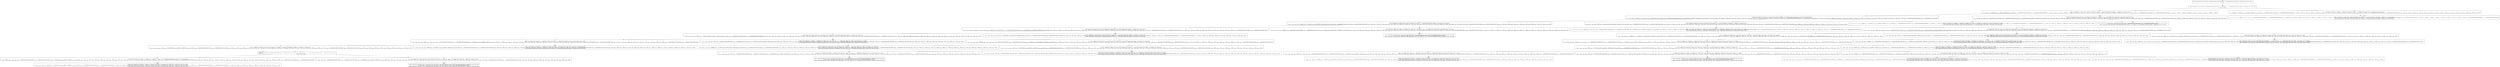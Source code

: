 digraph {
    graph [rankdir=TB
          ,bgcolor=transparent];
    node [shape=box
         ,fillcolor=white
         ,style=filled];
    0 [label=<Or <BR/> eval((C Quad [True True True True], C Quad [False False False False]), v<SUB>0</SUB>, (C Quad [False False False False], C Quad [True True True True])) <BR/>  [  ] >];
    1 [label=<Or <BR/> step((C Quad [True True True True], C Quad [False False False False]), v<SUB>1</SUB>, v<SUB>3</SUB>), eval(v<SUB>3</SUB>, v<SUB>2</SUB>, (C Quad [False False False False], C Quad [True True True True])) <BR/>  [ v<SUB>0</SUB> &rarr; v<SUB>1</SUB> : v<SUB>2</SUB> ] >];
    2 [label=<Or <BR/> eval((C Quad [False True True False], C Quad [True False False True]), v<SUB>2</SUB>, (C Quad [False False False False], C Quad [True True True True])) <BR/>  [ v<SUB>1</SUB> &rarr; Goat, v<SUB>3</SUB> &rarr; (C Quad [False v<SUB>14</SUB> v<SUB>15</SUB> False], C Quad [True v<SUB>18</SUB> v<SUB>19</SUB> True]), v<SUB>4</SUB> &rarr; C Quad [True True True True], v<SUB>5</SUB> &rarr; C Quad [False False False False], v<SUB>7</SUB> &rarr; True, v<SUB>8</SUB> &rarr; True, v<SUB>9</SUB> &rarr; True, v<SUB>10</SUB> &rarr; False, v<SUB>11</SUB> &rarr; False, v<SUB>12</SUB> &rarr; False, v<SUB>13</SUB> &rarr; True, v<SUB>14</SUB> &rarr; True, v<SUB>15</SUB> &rarr; True, v<SUB>16</SUB> &rarr; True, v<SUB>17</SUB> &rarr; False, v<SUB>18</SUB> &rarr; False, v<SUB>19</SUB> &rarr; False, v<SUB>20</SUB> &rarr; False, v<SUB>62</SUB> &rarr; True, v<SUB>63</SUB> &rarr; True, v<SUB>64</SUB> &rarr; True, v<SUB>65</SUB> &rarr; C Quad [False True True False], v<SUB>66</SUB> &rarr; C Quad [True False False True], v<SUB>70</SUB> &rarr; True, v<SUB>71</SUB> &rarr; True, v<SUB>72</SUB> &rarr; False, v<SUB>73</SUB> &rarr; False, v<SUB>74</SUB> &rarr; True, v<SUB>75</SUB> &rarr; True, v<SUB>76</SUB> &rarr; True, v<SUB>77</SUB> &rarr; False, v<SUB>78</SUB> &rarr; False ] >];
    3 [label=<Or <BR/> eval((C Quad [True True True False], C Quad [False False False True]), v<SUB>2</SUB>, (C Quad [False False False False], C Quad [True True True True])) <BR/>  [ v<SUB>1</SUB> &rarr; Empty, v<SUB>3</SUB> &rarr; (C Quad [v<SUB>13</SUB> v<SUB>14</SUB> v<SUB>15</SUB> False], C Quad [v<SUB>17</SUB> v<SUB>18</SUB> v<SUB>19</SUB> True]), v<SUB>4</SUB> &rarr; C Quad [True True True True], v<SUB>5</SUB> &rarr; C Quad [False False False False], v<SUB>7</SUB> &rarr; True, v<SUB>8</SUB> &rarr; True, v<SUB>9</SUB> &rarr; True, v<SUB>10</SUB> &rarr; False, v<SUB>11</SUB> &rarr; False, v<SUB>12</SUB> &rarr; False, v<SUB>13</SUB> &rarr; True, v<SUB>14</SUB> &rarr; True, v<SUB>15</SUB> &rarr; True, v<SUB>16</SUB> &rarr; True, v<SUB>17</SUB> &rarr; False, v<SUB>18</SUB> &rarr; False, v<SUB>19</SUB> &rarr; False, v<SUB>20</SUB> &rarr; False, v<SUB>21</SUB> &rarr; C Quad [True True True False], v<SUB>22</SUB> &rarr; C Quad [False False False True], v<SUB>29</SUB> &rarr; True, v<SUB>30</SUB> &rarr; True, v<SUB>31</SUB> &rarr; False, v<SUB>32</SUB> &rarr; True, v<SUB>33</SUB> &rarr; True, v<SUB>34</SUB> &rarr; False, v<SUB>35</SUB> &rarr; True, v<SUB>36</SUB> &rarr; True, v<SUB>37</SUB> &rarr; False, v<SUB>38</SUB> &rarr; True, v<SUB>39</SUB> &rarr; True, v<SUB>40</SUB> &rarr; True, v<SUB>41</SUB> &rarr; False, v<SUB>42</SUB> &rarr; False, v<SUB>43</SUB> &rarr; False ] >];
    4 [label=<Or <BR/> eval((C Quad [False True True True], C Quad [True False False False]), v<SUB>80</SUB>, (C Quad [False False False False], C Quad [True True True True])) <BR/>  [ v<SUB>2</SUB> &rarr; v<SUB>79</SUB> : v<SUB>80</SUB>, v<SUB>79</SUB> &rarr; Empty, v<SUB>81</SUB> &rarr; (v<SUB>129</SUB>, v<SUB>128</SUB>), v<SUB>82</SUB> &rarr; C Quad [False True True False], v<SUB>83</SUB> &rarr; C Quad [True False False True], v<SUB>84</SUB> &rarr; (C Quad [v<SUB>94</SUB> v<SUB>95</SUB> v<SUB>96</SUB> False], C Quad [v<SUB>98</SUB> v<SUB>99</SUB> v<SUB>100</SUB> True]), v<SUB>88</SUB> &rarr; True, v<SUB>89</SUB> &rarr; False, v<SUB>90</SUB> &rarr; False, v<SUB>91</SUB> &rarr; False, v<SUB>92</SUB> &rarr; True, v<SUB>93</SUB> &rarr; True, v<SUB>94</SUB> &rarr; True, v<SUB>95</SUB> &rarr; False, v<SUB>96</SUB> &rarr; False, v<SUB>97</SUB> &rarr; True, v<SUB>98</SUB> &rarr; False, v<SUB>99</SUB> &rarr; True, v<SUB>100</SUB> &rarr; True, v<SUB>101</SUB> &rarr; False, v<SUB>102</SUB> &rarr; C Quad [True False False False], v<SUB>103</SUB> &rarr; C Quad [False True True True], v<SUB>113</SUB> &rarr; True, v<SUB>114</SUB> &rarr; False, v<SUB>115</SUB> &rarr; False, v<SUB>116</SUB> &rarr; True, v<SUB>117</SUB> &rarr; False, v<SUB>118</SUB> &rarr; False, v<SUB>119</SUB> &rarr; False, v<SUB>120</SUB> &rarr; False, v<SUB>121</SUB> &rarr; False, v<SUB>122</SUB> &rarr; True, v<SUB>123</SUB> &rarr; False, v<SUB>124</SUB> &rarr; False, v<SUB>125</SUB> &rarr; False, v<SUB>126</SUB> &rarr; True, v<SUB>127</SUB> &rarr; True, v<SUB>128</SUB> &rarr; C Quad [True False False False], v<SUB>129</SUB> &rarr; C Quad [False True True True] ] >];
    5 [label=<Or <BR/> swap((C Quad [False False False False], C Quad [True True True True]), v<SUB>81</SUB>), eval(v<SUB>81</SUB>, v<SUB>80</SUB>, (C Quad [False False False False], C Quad [True True True True])) <BR/>  [ v<SUB>2</SUB> &rarr; v<SUB>79</SUB> : v<SUB>80</SUB>, v<SUB>79</SUB> &rarr; Goat, v<SUB>82</SUB> &rarr; C Quad [False True True False], v<SUB>83</SUB> &rarr; C Quad [True False False True], v<SUB>84</SUB> &rarr; (C Quad [False v<SUB>95</SUB> v<SUB>96</SUB> False], C Quad [True v<SUB>99</SUB> v<SUB>100</SUB> True]), v<SUB>88</SUB> &rarr; True, v<SUB>89</SUB> &rarr; False, v<SUB>90</SUB> &rarr; False, v<SUB>91</SUB> &rarr; False, v<SUB>92</SUB> &rarr; True, v<SUB>93</SUB> &rarr; True, v<SUB>94</SUB> &rarr; True, v<SUB>95</SUB> &rarr; False, v<SUB>96</SUB> &rarr; False, v<SUB>97</SUB> &rarr; True, v<SUB>98</SUB> &rarr; False, v<SUB>99</SUB> &rarr; True, v<SUB>100</SUB> &rarr; True, v<SUB>101</SUB> &rarr; False, v<SUB>146</SUB> &rarr; False, v<SUB>147</SUB> &rarr; False, v<SUB>148</SUB> &rarr; True, v<SUB>149</SUB> &rarr; C Quad [False False False False], v<SUB>150</SUB> &rarr; C Quad [True True True True], v<SUB>151</SUB> &rarr; False, v<SUB>152</SUB> &rarr; False, v<SUB>153</SUB> &rarr; False, v<SUB>154</SUB> &rarr; False, v<SUB>155</SUB> &rarr; False, v<SUB>156</SUB> &rarr; False, v<SUB>157</SUB> &rarr; True, v<SUB>158</SUB> &rarr; True, v<SUB>159</SUB> &rarr; True ] >];
    6 [label=<Or <BR/> eval((C Quad [False True False False], C Quad [True False True True]), v<SUB>131</SUB>, (C Quad [False False False False], C Quad [True True True True])) <BR/>  [ v<SUB>80</SUB> &rarr; v<SUB>130</SUB> : v<SUB>131</SUB>, v<SUB>130</SUB> &rarr; Cabbage, v<SUB>132</SUB> &rarr; (C Quad [v<SUB>142</SUB> v<SUB>143</SUB> False False], C Quad [v<SUB>146</SUB> v<SUB>147</SUB> True True]), v<SUB>133</SUB> &rarr; C Quad [False True True True], v<SUB>134</SUB> &rarr; C Quad [True False False False], v<SUB>136</SUB> &rarr; False, v<SUB>137</SUB> &rarr; True, v<SUB>138</SUB> &rarr; True, v<SUB>139</SUB> &rarr; True, v<SUB>140</SUB> &rarr; False, v<SUB>141</SUB> &rarr; False, v<SUB>142</SUB> &rarr; False, v<SUB>143</SUB> &rarr; True, v<SUB>144</SUB> &rarr; True, v<SUB>145</SUB> &rarr; True, v<SUB>146</SUB> &rarr; True, v<SUB>147</SUB> &rarr; False, v<SUB>148</SUB> &rarr; False, v<SUB>149</SUB> &rarr; False, v<SUB>196</SUB> &rarr; False, v<SUB>197</SUB> &rarr; True, v<SUB>198</SUB> &rarr; True, v<SUB>199</SUB> &rarr; C Quad [False True False False], v<SUB>200</SUB> &rarr; C Quad [True False True True], v<SUB>204</SUB> &rarr; True, v<SUB>205</SUB> &rarr; False, v<SUB>206</SUB> &rarr; False, v<SUB>207</SUB> &rarr; False, v<SUB>208</SUB> &rarr; True, v<SUB>209</SUB> &rarr; False, v<SUB>210</SUB> &rarr; True, v<SUB>211</SUB> &rarr; False, v<SUB>212</SUB> &rarr; True ] >];
    7 [label=<Or <BR/> eval((C Quad [False False True False], C Quad [False True False True]), v<SUB>131</SUB>, (C Quad [False False False False], C Quad [True True True True])) <BR/>  [ v<SUB>80</SUB> &rarr; v<SUB>130</SUB> : v<SUB>131</SUB>, v<SUB>130</SUB> &rarr; Wolf, v<SUB>132</SUB> &rarr; (C Quad [v<SUB>142</SUB> False v<SUB>144</SUB> False], C Quad [v<SUB>147</SUB> True v<SUB>148</SUB> True]), v<SUB>133</SUB> &rarr; C Quad [False True True True], v<SUB>134</SUB> &rarr; C Quad [True False False False], v<SUB>136</SUB> &rarr; False, v<SUB>137</SUB> &rarr; True, v<SUB>138</SUB> &rarr; True, v<SUB>139</SUB> &rarr; True, v<SUB>140</SUB> &rarr; False, v<SUB>141</SUB> &rarr; False, v<SUB>142</SUB> &rarr; False, v<SUB>143</SUB> &rarr; True, v<SUB>144</SUB> &rarr; True, v<SUB>145</SUB> &rarr; True, v<SUB>146</SUB> &rarr; True, v<SUB>147</SUB> &rarr; False, v<SUB>148</SUB> &rarr; False, v<SUB>149</SUB> &rarr; False, v<SUB>164</SUB> &rarr; False, v<SUB>165</SUB> &rarr; True, v<SUB>166</SUB> &rarr; True, v<SUB>167</SUB> &rarr; C Quad [False False True False], v<SUB>168</SUB> &rarr; C Quad [False True False True], v<SUB>172</SUB> &rarr; False, v<SUB>173</SUB> &rarr; True, v<SUB>174</SUB> &rarr; False, v<SUB>175</SUB> &rarr; False, v<SUB>176</SUB> &rarr; False, v<SUB>177</SUB> &rarr; True, v<SUB>178</SUB> &rarr; False, v<SUB>179</SUB> &rarr; True, v<SUB>180</SUB> &rarr; False ] >];
    8 [label=<Leaf <BR/> eval((C Quad [False True True False], C Quad [True False False True]), v<SUB>131</SUB>, (C Quad [False False False False], C Quad [True True True True])) <BR/>  [ v<SUB>80</SUB> &rarr; v<SUB>130</SUB> : v<SUB>131</SUB>, v<SUB>130</SUB> &rarr; Empty, v<SUB>132</SUB> &rarr; (C Quad [v<SUB>142</SUB> v<SUB>143</SUB> v<SUB>144</SUB> False], C Quad [v<SUB>146</SUB> v<SUB>147</SUB> v<SUB>148</SUB> True]), v<SUB>133</SUB> &rarr; C Quad [False True True True], v<SUB>134</SUB> &rarr; C Quad [True False False False], v<SUB>136</SUB> &rarr; False, v<SUB>137</SUB> &rarr; True, v<SUB>138</SUB> &rarr; True, v<SUB>139</SUB> &rarr; True, v<SUB>140</SUB> &rarr; False, v<SUB>141</SUB> &rarr; False, v<SUB>142</SUB> &rarr; False, v<SUB>143</SUB> &rarr; True, v<SUB>144</SUB> &rarr; True, v<SUB>145</SUB> &rarr; True, v<SUB>146</SUB> &rarr; True, v<SUB>147</SUB> &rarr; False, v<SUB>148</SUB> &rarr; False, v<SUB>149</SUB> &rarr; False, v<SUB>150</SUB> &rarr; C Quad [False True True False], v<SUB>151</SUB> &rarr; C Quad [True False False True], v<SUB>152</SUB> &rarr; True, v<SUB>153</SUB> &rarr; True, v<SUB>154</SUB> &rarr; False, v<SUB>155</SUB> &rarr; False, v<SUB>156</SUB> &rarr; True, v<SUB>157</SUB> &rarr; True, v<SUB>158</SUB> &rarr; True, v<SUB>159</SUB> &rarr; False, v<SUB>160</SUB> &rarr; False ]  <BR/> eval((C Quad [False True True False], C Quad [True False False True]), v<SUB>2</SUB>, (C Quad [False False False False], C Quad [True True True True]))>];
    9 [label=<Or <BR/> eval((C Quad [True True False True], C Quad [False False True False]), v<SUB>214</SUB>, (C Quad [False False False False], C Quad [True True True True])) <BR/>  [ v<SUB>131</SUB> &rarr; v<SUB>213</SUB> : v<SUB>214</SUB>, v<SUB>213</SUB> &rarr; Goat, v<SUB>215</SUB> &rarr; (v<SUB>251</SUB>, v<SUB>250</SUB>), v<SUB>216</SUB> &rarr; C Quad [False True False False], v<SUB>217</SUB> &rarr; C Quad [True False True True], v<SUB>218</SUB> &rarr; (C Quad [False v<SUB>229</SUB> v<SUB>230</SUB> False], C Quad [True v<SUB>233</SUB> v<SUB>234</SUB> True]), v<SUB>222</SUB> &rarr; True, v<SUB>223</SUB> &rarr; False, v<SUB>224</SUB> &rarr; True, v<SUB>225</SUB> &rarr; False, v<SUB>226</SUB> &rarr; True, v<SUB>227</SUB> &rarr; False, v<SUB>228</SUB> &rarr; True, v<SUB>229</SUB> &rarr; False, v<SUB>230</SUB> &rarr; True, v<SUB>231</SUB> &rarr; True, v<SUB>232</SUB> &rarr; False, v<SUB>233</SUB> &rarr; True, v<SUB>234</SUB> &rarr; False, v<SUB>235</SUB> &rarr; False, v<SUB>236</SUB> &rarr; False, v<SUB>237</SUB> &rarr; True, v<SUB>238</SUB> &rarr; True, v<SUB>239</SUB> &rarr; C Quad [False False True False], v<SUB>240</SUB> &rarr; C Quad [True True False True], v<SUB>241</SUB> &rarr; False, v<SUB>242</SUB> &rarr; True, v<SUB>243</SUB> &rarr; False, v<SUB>244</SUB> &rarr; False, v<SUB>245</SUB> &rarr; False, v<SUB>246</SUB> &rarr; True, v<SUB>247</SUB> &rarr; True, v<SUB>248</SUB> &rarr; True, v<SUB>249</SUB> &rarr; False, v<SUB>250</SUB> &rarr; C Quad [False False True False], v<SUB>251</SUB> &rarr; C Quad [True True False True] ] >];
    10 [label=<Or <BR/> swap((C Quad [True False False False], C Quad [False True True True]), v<SUB>215</SUB>), eval(v<SUB>215</SUB>, v<SUB>214</SUB>, (C Quad [False False False False], C Quad [True True True True])) <BR/>  [ v<SUB>131</SUB> &rarr; v<SUB>213</SUB> : v<SUB>214</SUB>, v<SUB>213</SUB> &rarr; Cabbage, v<SUB>216</SUB> &rarr; C Quad [False True False False], v<SUB>217</SUB> &rarr; C Quad [True False True True], v<SUB>218</SUB> &rarr; (C Quad [v<SUB>228</SUB> v<SUB>229</SUB> False False], C Quad [v<SUB>232</SUB> v<SUB>233</SUB> True True]), v<SUB>222</SUB> &rarr; True, v<SUB>223</SUB> &rarr; False, v<SUB>224</SUB> &rarr; True, v<SUB>225</SUB> &rarr; False, v<SUB>226</SUB> &rarr; True, v<SUB>227</SUB> &rarr; False, v<SUB>228</SUB> &rarr; True, v<SUB>229</SUB> &rarr; False, v<SUB>230</SUB> &rarr; True, v<SUB>231</SUB> &rarr; True, v<SUB>232</SUB> &rarr; False, v<SUB>233</SUB> &rarr; True, v<SUB>234</SUB> &rarr; False, v<SUB>235</SUB> &rarr; False, v<SUB>265</SUB> &rarr; True, v<SUB>266</SUB> &rarr; False, v<SUB>267</SUB> &rarr; True, v<SUB>268</SUB> &rarr; C Quad [True False False False], v<SUB>269</SUB> &rarr; C Quad [False True True True], v<SUB>270</SUB> &rarr; True, v<SUB>271</SUB> &rarr; False, v<SUB>272</SUB> &rarr; False, v<SUB>273</SUB> &rarr; True, v<SUB>274</SUB> &rarr; False, v<SUB>275</SUB> &rarr; False, v<SUB>276</SUB> &rarr; False, v<SUB>277</SUB> &rarr; False, v<SUB>278</SUB> &rarr; False, v<SUB>279</SUB> &rarr; True, v<SUB>280</SUB> &rarr; False, v<SUB>281</SUB> &rarr; False, v<SUB>282</SUB> &rarr; False, v<SUB>283</SUB> &rarr; True, v<SUB>284</SUB> &rarr; True ] >];
    11 [label=<Or <BR/> eval((C Quad [True False False False], C Quad [False True True True]), v<SUB>253</SUB>, (C Quad [False False False False], C Quad [True True True True])) <BR/>  [ v<SUB>214</SUB> &rarr; v<SUB>252</SUB> : v<SUB>253</SUB>, v<SUB>252</SUB> &rarr; Wolf, v<SUB>254</SUB> &rarr; (C Quad [v<SUB>264</SUB> False v<SUB>266</SUB> False], C Quad [v<SUB>269</SUB> True v<SUB>270</SUB> True]), v<SUB>255</SUB> &rarr; C Quad [True True False True], v<SUB>256</SUB> &rarr; C Quad [False False True False], v<SUB>258</SUB> &rarr; True, v<SUB>259</SUB> &rarr; True, v<SUB>260</SUB> &rarr; False, v<SUB>261</SUB> &rarr; False, v<SUB>262</SUB> &rarr; False, v<SUB>263</SUB> &rarr; True, v<SUB>264</SUB> &rarr; True, v<SUB>265</SUB> &rarr; True, v<SUB>266</SUB> &rarr; False, v<SUB>267</SUB> &rarr; True, v<SUB>268</SUB> &rarr; False, v<SUB>269</SUB> &rarr; False, v<SUB>270</SUB> &rarr; True, v<SUB>271</SUB> &rarr; False, v<SUB>286</SUB> &rarr; True, v<SUB>287</SUB> &rarr; False, v<SUB>288</SUB> &rarr; True, v<SUB>289</SUB> &rarr; C Quad [True False False False], v<SUB>290</SUB> &rarr; C Quad [False True True True], v<SUB>291</SUB> &rarr; True, v<SUB>292</SUB> &rarr; False, v<SUB>293</SUB> &rarr; False, v<SUB>294</SUB> &rarr; True, v<SUB>295</SUB> &rarr; False, v<SUB>296</SUB> &rarr; False, v<SUB>297</SUB> &rarr; False, v<SUB>298</SUB> &rarr; False, v<SUB>299</SUB> &rarr; False, v<SUB>300</SUB> &rarr; True, v<SUB>301</SUB> &rarr; False, v<SUB>302</SUB> &rarr; False, v<SUB>303</SUB> &rarr; False, v<SUB>304</SUB> &rarr; True, v<SUB>305</SUB> &rarr; True ] >];
    12 [label=<Leaf <BR/> eval((C Quad [False True False False], C Quad [True False True True]), v<SUB>253</SUB>, (C Quad [False False False False], C Quad [True True True True])) <BR/>  [ v<SUB>214</SUB> &rarr; v<SUB>252</SUB> : v<SUB>253</SUB>, v<SUB>252</SUB> &rarr; Goat, v<SUB>254</SUB> &rarr; (C Quad [False v<SUB>265</SUB> v<SUB>266</SUB> False], C Quad [True v<SUB>269</SUB> v<SUB>270</SUB> True]), v<SUB>255</SUB> &rarr; C Quad [True True False True], v<SUB>256</SUB> &rarr; C Quad [False False True False], v<SUB>258</SUB> &rarr; True, v<SUB>259</SUB> &rarr; True, v<SUB>260</SUB> &rarr; False, v<SUB>261</SUB> &rarr; False, v<SUB>262</SUB> &rarr; False, v<SUB>263</SUB> &rarr; True, v<SUB>264</SUB> &rarr; True, v<SUB>265</SUB> &rarr; True, v<SUB>266</SUB> &rarr; False, v<SUB>267</SUB> &rarr; True, v<SUB>268</SUB> &rarr; False, v<SUB>269</SUB> &rarr; False, v<SUB>270</SUB> &rarr; True, v<SUB>271</SUB> &rarr; False, v<SUB>272</SUB> &rarr; True, v<SUB>273</SUB> &rarr; False, v<SUB>274</SUB> &rarr; True, v<SUB>275</SUB> &rarr; C Quad [False True False False], v<SUB>276</SUB> &rarr; C Quad [True False True True], v<SUB>277</SUB> &rarr; True, v<SUB>278</SUB> &rarr; False, v<SUB>279</SUB> &rarr; False, v<SUB>280</SUB> &rarr; False, v<SUB>281</SUB> &rarr; True, v<SUB>282</SUB> &rarr; False, v<SUB>283</SUB> &rarr; True, v<SUB>284</SUB> &rarr; False, v<SUB>285</SUB> &rarr; True ]  <BR/> eval((C Quad [False True False False], C Quad [True False True True]), v<SUB>131</SUB>, (C Quad [False False False False], C Quad [True True True True]))>];
    13 [label=<Or <BR/> eval((C Quad [True False False True], C Quad [False True True False]), v<SUB>307</SUB>, (C Quad [False False False False], C Quad [True True True True])) <BR/>  [ v<SUB>253</SUB> &rarr; v<SUB>306</SUB> : v<SUB>307</SUB>, v<SUB>306</SUB> &rarr; Empty, v<SUB>308</SUB> &rarr; (v<SUB>341</SUB>, v<SUB>340</SUB>), v<SUB>309</SUB> &rarr; C Quad [True False False False], v<SUB>310</SUB> &rarr; C Quad [False True True True], v<SUB>311</SUB> &rarr; (C Quad [v<SUB>321</SUB> v<SUB>322</SUB> v<SUB>323</SUB> False], C Quad [v<SUB>325</SUB> v<SUB>326</SUB> v<SUB>327</SUB> True]), v<SUB>315</SUB> &rarr; False, v<SUB>316</SUB> &rarr; True, v<SUB>317</SUB> &rarr; True, v<SUB>318</SUB> &rarr; True, v<SUB>319</SUB> &rarr; False, v<SUB>320</SUB> &rarr; False, v<SUB>321</SUB> &rarr; False, v<SUB>322</SUB> &rarr; True, v<SUB>323</SUB> &rarr; True, v<SUB>324</SUB> &rarr; True, v<SUB>325</SUB> &rarr; True, v<SUB>326</SUB> &rarr; False, v<SUB>327</SUB> &rarr; False, v<SUB>328</SUB> &rarr; False, v<SUB>329</SUB> &rarr; C Quad [False True True False], v<SUB>330</SUB> &rarr; C Quad [True False False True], v<SUB>331</SUB> &rarr; True, v<SUB>332</SUB> &rarr; True, v<SUB>333</SUB> &rarr; False, v<SUB>334</SUB> &rarr; False, v<SUB>335</SUB> &rarr; True, v<SUB>336</SUB> &rarr; True, v<SUB>337</SUB> &rarr; True, v<SUB>338</SUB> &rarr; False, v<SUB>339</SUB> &rarr; False, v<SUB>340</SUB> &rarr; C Quad [False True True False], v<SUB>341</SUB> &rarr; C Quad [True False False True] ] >];
    14 [label=<Leaf <BR/> swap((C Quad [False False True False], C Quad [False True False True]), v<SUB>308</SUB>), eval(v<SUB>308</SUB>, v<SUB>307</SUB>, (C Quad [False False False False], C Quad [True True True True])) <BR/>  [ v<SUB>253</SUB> &rarr; v<SUB>306</SUB> : v<SUB>307</SUB>, v<SUB>306</SUB> &rarr; Wolf, v<SUB>309</SUB> &rarr; C Quad [True False False False], v<SUB>310</SUB> &rarr; C Quad [False True True True], v<SUB>311</SUB> &rarr; (C Quad [v<SUB>321</SUB> False v<SUB>323</SUB> False], C Quad [v<SUB>326</SUB> True v<SUB>327</SUB> True]), v<SUB>315</SUB> &rarr; False, v<SUB>316</SUB> &rarr; True, v<SUB>317</SUB> &rarr; True, v<SUB>318</SUB> &rarr; True, v<SUB>319</SUB> &rarr; False, v<SUB>320</SUB> &rarr; False, v<SUB>321</SUB> &rarr; False, v<SUB>322</SUB> &rarr; True, v<SUB>323</SUB> &rarr; True, v<SUB>324</SUB> &rarr; True, v<SUB>325</SUB> &rarr; True, v<SUB>326</SUB> &rarr; False, v<SUB>327</SUB> &rarr; False, v<SUB>328</SUB> &rarr; False, v<SUB>340</SUB> &rarr; False, v<SUB>341</SUB> &rarr; True, v<SUB>342</SUB> &rarr; True, v<SUB>343</SUB> &rarr; C Quad [False False True False], v<SUB>344</SUB> &rarr; C Quad [False True False True], v<SUB>345</SUB> &rarr; False, v<SUB>346</SUB> &rarr; True, v<SUB>347</SUB> &rarr; False, v<SUB>348</SUB> &rarr; False, v<SUB>349</SUB> &rarr; False, v<SUB>350</SUB> &rarr; True, v<SUB>351</SUB> &rarr; False, v<SUB>352</SUB> &rarr; True, v<SUB>353</SUB> &rarr; False ]  <BR/> swap((C Quad [False False True False], C Quad [False True False True]), v<SUB>391</SUB>), eval(v<SUB>391</SUB>, v<SUB>390</SUB>, (C Quad [False False False False], C Quad [True True True True]))>];
    15 [label=<Or <BR/> eval((C Quad [True False True True], C Quad [False True False False]), v<SUB>307</SUB>, (C Quad [False False False False], C Quad [True True True True])) <BR/>  [ v<SUB>253</SUB> &rarr; v<SUB>306</SUB> : v<SUB>307</SUB>, v<SUB>306</SUB> &rarr; Cabbage, v<SUB>308</SUB> &rarr; (v<SUB>369</SUB>, v<SUB>368</SUB>), v<SUB>309</SUB> &rarr; C Quad [True False False False], v<SUB>310</SUB> &rarr; C Quad [False True True True], v<SUB>311</SUB> &rarr; (C Quad [v<SUB>321</SUB> v<SUB>322</SUB> False False], C Quad [v<SUB>325</SUB> v<SUB>326</SUB> True True]), v<SUB>315</SUB> &rarr; False, v<SUB>316</SUB> &rarr; True, v<SUB>317</SUB> &rarr; True, v<SUB>318</SUB> &rarr; True, v<SUB>319</SUB> &rarr; False, v<SUB>320</SUB> &rarr; False, v<SUB>321</SUB> &rarr; False, v<SUB>322</SUB> &rarr; True, v<SUB>323</SUB> &rarr; True, v<SUB>324</SUB> &rarr; True, v<SUB>325</SUB> &rarr; True, v<SUB>326</SUB> &rarr; False, v<SUB>327</SUB> &rarr; False, v<SUB>328</SUB> &rarr; False, v<SUB>354</SUB> &rarr; False, v<SUB>355</SUB> &rarr; True, v<SUB>356</SUB> &rarr; True, v<SUB>357</SUB> &rarr; C Quad [False True False False], v<SUB>358</SUB> &rarr; C Quad [True False True True], v<SUB>359</SUB> &rarr; True, v<SUB>360</SUB> &rarr; False, v<SUB>361</SUB> &rarr; False, v<SUB>362</SUB> &rarr; False, v<SUB>363</SUB> &rarr; True, v<SUB>364</SUB> &rarr; False, v<SUB>365</SUB> &rarr; True, v<SUB>366</SUB> &rarr; False, v<SUB>367</SUB> &rarr; True, v<SUB>368</SUB> &rarr; C Quad [False True False False], v<SUB>369</SUB> &rarr; C Quad [True False True True] ] >];
    16 [label=<Or <BR/> eval((C Quad [False False False False], C Quad [True True True True]), v<SUB>343</SUB>, (C Quad [False False False False], C Quad [True True True True])) <BR/>  [ v<SUB>307</SUB> &rarr; v<SUB>342</SUB> : v<SUB>343</SUB>, v<SUB>342</SUB> &rarr; Goat, v<SUB>344</SUB> &rarr; (C Quad [False v<SUB>355</SUB> v<SUB>356</SUB> False], C Quad [True v<SUB>359</SUB> v<SUB>360</SUB> True]), v<SUB>345</SUB> &rarr; C Quad [True False False True], v<SUB>346</SUB> &rarr; C Quad [False True True False], v<SUB>348</SUB> &rarr; True, v<SUB>349</SUB> &rarr; False, v<SUB>350</SUB> &rarr; False, v<SUB>351</SUB> &rarr; False, v<SUB>352</SUB> &rarr; True, v<SUB>353</SUB> &rarr; True, v<SUB>354</SUB> &rarr; True, v<SUB>355</SUB> &rarr; False, v<SUB>356</SUB> &rarr; False, v<SUB>357</SUB> &rarr; True, v<SUB>358</SUB> &rarr; False, v<SUB>359</SUB> &rarr; True, v<SUB>360</SUB> &rarr; True, v<SUB>361</SUB> &rarr; False, v<SUB>379</SUB> &rarr; False, v<SUB>380</SUB> &rarr; False, v<SUB>381</SUB> &rarr; True, v<SUB>382</SUB> &rarr; C Quad [False False False False], v<SUB>383</SUB> &rarr; C Quad [True True True True], v<SUB>384</SUB> &rarr; False, v<SUB>385</SUB> &rarr; False, v<SUB>386</SUB> &rarr; False, v<SUB>387</SUB> &rarr; False, v<SUB>388</SUB> &rarr; False, v<SUB>389</SUB> &rarr; False, v<SUB>390</SUB> &rarr; True, v<SUB>391</SUB> &rarr; True, v<SUB>392</SUB> &rarr; True ] >];
    17 [label=<Leaf <BR/> eval((C Quad [True False False False], C Quad [False True True True]), v<SUB>343</SUB>, (C Quad [False False False False], C Quad [True True True True])) <BR/>  [ v<SUB>307</SUB> &rarr; v<SUB>342</SUB> : v<SUB>343</SUB>, v<SUB>342</SUB> &rarr; Empty, v<SUB>344</SUB> &rarr; (C Quad [v<SUB>354</SUB> v<SUB>355</SUB> v<SUB>356</SUB> False], C Quad [v<SUB>358</SUB> v<SUB>359</SUB> v<SUB>360</SUB> True]), v<SUB>345</SUB> &rarr; C Quad [True False False True], v<SUB>346</SUB> &rarr; C Quad [False True True False], v<SUB>348</SUB> &rarr; True, v<SUB>349</SUB> &rarr; False, v<SUB>350</SUB> &rarr; False, v<SUB>351</SUB> &rarr; False, v<SUB>352</SUB> &rarr; True, v<SUB>353</SUB> &rarr; True, v<SUB>354</SUB> &rarr; True, v<SUB>355</SUB> &rarr; False, v<SUB>356</SUB> &rarr; False, v<SUB>357</SUB> &rarr; True, v<SUB>358</SUB> &rarr; False, v<SUB>359</SUB> &rarr; True, v<SUB>360</SUB> &rarr; True, v<SUB>361</SUB> &rarr; False, v<SUB>362</SUB> &rarr; C Quad [True False False False], v<SUB>363</SUB> &rarr; C Quad [False True True True], v<SUB>364</SUB> &rarr; True, v<SUB>365</SUB> &rarr; False, v<SUB>366</SUB> &rarr; False, v<SUB>367</SUB> &rarr; True, v<SUB>368</SUB> &rarr; False, v<SUB>369</SUB> &rarr; False, v<SUB>370</SUB> &rarr; False, v<SUB>371</SUB> &rarr; False, v<SUB>372</SUB> &rarr; False, v<SUB>373</SUB> &rarr; True, v<SUB>374</SUB> &rarr; False, v<SUB>375</SUB> &rarr; False, v<SUB>376</SUB> &rarr; False, v<SUB>377</SUB> &rarr; True, v<SUB>378</SUB> &rarr; True ]  <BR/> eval((C Quad [True False False False], C Quad [False True True True]), v<SUB>253</SUB>, (C Quad [False False False False], C Quad [True True True True]))>];
    18 [label=<Success <BR/>  [ v<SUB>343</SUB> &rarr; [] ] >];
    19 [label=<Or <BR/> step((C Quad [False False False False], C Quad [True True True True]), v<SUB>393</SUB>, v<SUB>395</SUB>), eval(v<SUB>395</SUB>, v<SUB>394</SUB>, (C Quad [False False False False], C Quad [True True True True])) <BR/>  [ v<SUB>343</SUB> &rarr; v<SUB>393</SUB> : v<SUB>394</SUB> ] >];
    20 [label=<Or <BR/> eval((C Quad [False False False True], C Quad [True True True False]), v<SUB>394</SUB>, (C Quad [False False False False], C Quad [True True True True])) <BR/>  [ v<SUB>393</SUB> &rarr; Empty, v<SUB>395</SUB> &rarr; (v<SUB>434</SUB>, v<SUB>433</SUB>), v<SUB>396</SUB> &rarr; C Quad [False False False False], v<SUB>397</SUB> &rarr; C Quad [True True True True], v<SUB>398</SUB> &rarr; (C Quad [v<SUB>408</SUB> v<SUB>409</SUB> v<SUB>410</SUB> False], C Quad [v<SUB>412</SUB> v<SUB>413</SUB> v<SUB>414</SUB> True]), v<SUB>402</SUB> &rarr; True, v<SUB>403</SUB> &rarr; True, v<SUB>404</SUB> &rarr; True, v<SUB>405</SUB> &rarr; False, v<SUB>406</SUB> &rarr; False, v<SUB>407</SUB> &rarr; False, v<SUB>408</SUB> &rarr; True, v<SUB>409</SUB> &rarr; True, v<SUB>410</SUB> &rarr; True, v<SUB>411</SUB> &rarr; True, v<SUB>412</SUB> &rarr; False, v<SUB>413</SUB> &rarr; False, v<SUB>414</SUB> &rarr; False, v<SUB>415</SUB> &rarr; False, v<SUB>416</SUB> &rarr; C Quad [True True True False], v<SUB>417</SUB> &rarr; C Quad [False False False True], v<SUB>418</SUB> &rarr; True, v<SUB>419</SUB> &rarr; True, v<SUB>420</SUB> &rarr; False, v<SUB>421</SUB> &rarr; True, v<SUB>422</SUB> &rarr; True, v<SUB>423</SUB> &rarr; False, v<SUB>424</SUB> &rarr; True, v<SUB>425</SUB> &rarr; True, v<SUB>426</SUB> &rarr; False, v<SUB>427</SUB> &rarr; True, v<SUB>428</SUB> &rarr; True, v<SUB>429</SUB> &rarr; True, v<SUB>430</SUB> &rarr; False, v<SUB>431</SUB> &rarr; False, v<SUB>432</SUB> &rarr; False, v<SUB>433</SUB> &rarr; C Quad [True True True False], v<SUB>434</SUB> &rarr; C Quad [False False False True] ] >];
    21 [label=<Or <BR/> swap((C Quad [False True True False], C Quad [True False False True]), v<SUB>395</SUB>), eval(v<SUB>395</SUB>, v<SUB>394</SUB>, (C Quad [False False False False], C Quad [True True True True])) <BR/>  [ v<SUB>393</SUB> &rarr; Goat, v<SUB>396</SUB> &rarr; C Quad [False False False False], v<SUB>397</SUB> &rarr; C Quad [True True True True], v<SUB>398</SUB> &rarr; (C Quad [False v<SUB>409</SUB> v<SUB>410</SUB> False], C Quad [True v<SUB>413</SUB> v<SUB>414</SUB> True]), v<SUB>402</SUB> &rarr; True, v<SUB>403</SUB> &rarr; True, v<SUB>404</SUB> &rarr; True, v<SUB>405</SUB> &rarr; False, v<SUB>406</SUB> &rarr; False, v<SUB>407</SUB> &rarr; False, v<SUB>408</SUB> &rarr; True, v<SUB>409</SUB> &rarr; True, v<SUB>410</SUB> &rarr; True, v<SUB>411</SUB> &rarr; True, v<SUB>412</SUB> &rarr; False, v<SUB>413</SUB> &rarr; False, v<SUB>414</SUB> &rarr; False, v<SUB>415</SUB> &rarr; False, v<SUB>433</SUB> &rarr; True, v<SUB>434</SUB> &rarr; True, v<SUB>435</SUB> &rarr; True, v<SUB>436</SUB> &rarr; C Quad [False True True False], v<SUB>437</SUB> &rarr; C Quad [True False False True], v<SUB>438</SUB> &rarr; True, v<SUB>439</SUB> &rarr; True, v<SUB>440</SUB> &rarr; False, v<SUB>441</SUB> &rarr; False, v<SUB>442</SUB> &rarr; True, v<SUB>443</SUB> &rarr; True, v<SUB>444</SUB> &rarr; True, v<SUB>445</SUB> &rarr; False, v<SUB>446</SUB> &rarr; False ] >];
    22 [label=<Leaf <BR/> eval((C Quad [False False False False], C Quad [True True True True]), v<SUB>436</SUB>, (C Quad [False False False False], C Quad [True True True True])) <BR/>  [ v<SUB>394</SUB> &rarr; v<SUB>435</SUB> : v<SUB>436</SUB>, v<SUB>435</SUB> &rarr; Empty, v<SUB>437</SUB> &rarr; (C Quad [v<SUB>447</SUB> v<SUB>448</SUB> v<SUB>449</SUB> False], C Quad [v<SUB>451</SUB> v<SUB>452</SUB> v<SUB>453</SUB> True]), v<SUB>438</SUB> &rarr; C Quad [False False False True], v<SUB>439</SUB> &rarr; C Quad [True True True False], v<SUB>441</SUB> &rarr; False, v<SUB>442</SUB> &rarr; False, v<SUB>443</SUB> &rarr; False, v<SUB>444</SUB> &rarr; True, v<SUB>445</SUB> &rarr; True, v<SUB>446</SUB> &rarr; True, v<SUB>447</SUB> &rarr; False, v<SUB>448</SUB> &rarr; False, v<SUB>449</SUB> &rarr; False, v<SUB>450</SUB> &rarr; True, v<SUB>451</SUB> &rarr; True, v<SUB>452</SUB> &rarr; True, v<SUB>453</SUB> &rarr; True, v<SUB>454</SUB> &rarr; False, v<SUB>455</SUB> &rarr; C Quad [False False False False], v<SUB>456</SUB> &rarr; C Quad [True True True True], v<SUB>457</SUB> &rarr; False, v<SUB>458</SUB> &rarr; False, v<SUB>459</SUB> &rarr; False, v<SUB>460</SUB> &rarr; False, v<SUB>461</SUB> &rarr; False, v<SUB>462</SUB> &rarr; False, v<SUB>463</SUB> &rarr; True, v<SUB>464</SUB> &rarr; True, v<SUB>465</SUB> &rarr; True ]  <BR/> eval((C Quad [False False False False], C Quad [True True True True]), v<SUB>343</SUB>, (C Quad [False False False False], C Quad [True True True True]))>];
    23 [label=<Leaf <BR/> step((C Quad [True False False True], C Quad [False True True False]), v<SUB>449</SUB>, v<SUB>451</SUB>), eval(v<SUB>451</SUB>, v<SUB>450</SUB>, (C Quad [False False False False], C Quad [True True True True])) <BR/>  [ v<SUB>394</SUB> &rarr; v<SUB>449</SUB> : v<SUB>450</SUB>, v<SUB>395</SUB> &rarr; (v<SUB>448</SUB>, v<SUB>447</SUB>), v<SUB>447</SUB> &rarr; C Quad [False True True False], v<SUB>448</SUB> &rarr; C Quad [True False False True] ]  <BR/> step((C Quad [True False False True], C Quad [False True True False]), v<SUB>342</SUB>, v<SUB>344</SUB>), eval(v<SUB>344</SUB>, v<SUB>343</SUB>, (C Quad [False False False False], C Quad [True True True True]))>];
    24 [label=<Leaf <BR/> eval((C Quad [True False False False], C Quad [False True True True]), v<SUB>371</SUB>, (C Quad [False False False False], C Quad [True True True True])) <BR/>  [ v<SUB>307</SUB> &rarr; v<SUB>370</SUB> : v<SUB>371</SUB>, v<SUB>370</SUB> &rarr; Cabbage, v<SUB>372</SUB> &rarr; (C Quad [v<SUB>382</SUB> v<SUB>383</SUB> False False], C Quad [v<SUB>386</SUB> v<SUB>387</SUB> True True]), v<SUB>373</SUB> &rarr; C Quad [True False True True], v<SUB>374</SUB> &rarr; C Quad [False True False False], v<SUB>376</SUB> &rarr; True, v<SUB>377</SUB> &rarr; False, v<SUB>378</SUB> &rarr; True, v<SUB>379</SUB> &rarr; False, v<SUB>380</SUB> &rarr; True, v<SUB>381</SUB> &rarr; False, v<SUB>382</SUB> &rarr; True, v<SUB>383</SUB> &rarr; False, v<SUB>384</SUB> &rarr; True, v<SUB>385</SUB> &rarr; True, v<SUB>386</SUB> &rarr; False, v<SUB>387</SUB> &rarr; True, v<SUB>388</SUB> &rarr; False, v<SUB>389</SUB> &rarr; False, v<SUB>404</SUB> &rarr; True, v<SUB>405</SUB> &rarr; False, v<SUB>406</SUB> &rarr; True, v<SUB>407</SUB> &rarr; C Quad [True False False False], v<SUB>408</SUB> &rarr; C Quad [False True True True], v<SUB>409</SUB> &rarr; True, v<SUB>410</SUB> &rarr; False, v<SUB>411</SUB> &rarr; False, v<SUB>412</SUB> &rarr; True, v<SUB>413</SUB> &rarr; False, v<SUB>414</SUB> &rarr; False, v<SUB>415</SUB> &rarr; False, v<SUB>416</SUB> &rarr; False, v<SUB>417</SUB> &rarr; False, v<SUB>418</SUB> &rarr; True, v<SUB>419</SUB> &rarr; False, v<SUB>420</SUB> &rarr; False, v<SUB>421</SUB> &rarr; False, v<SUB>422</SUB> &rarr; True, v<SUB>423</SUB> &rarr; True ]  <BR/> eval((C Quad [True False False False], C Quad [False True True True]), v<SUB>253</SUB>, (C Quad [False False False False], C Quad [True True True True]))>];
    25 [label=<Or <BR/> eval((C Quad [False False True False], C Quad [True True False True]), v<SUB>371</SUB>, (C Quad [False False False False], C Quad [True True True True])) <BR/>  [ v<SUB>307</SUB> &rarr; v<SUB>370</SUB> : v<SUB>371</SUB>, v<SUB>370</SUB> &rarr; Goat, v<SUB>372</SUB> &rarr; (C Quad [False v<SUB>383</SUB> v<SUB>384</SUB> False], C Quad [True v<SUB>387</SUB> v<SUB>388</SUB> True]), v<SUB>373</SUB> &rarr; C Quad [True False True True], v<SUB>374</SUB> &rarr; C Quad [False True False False], v<SUB>376</SUB> &rarr; True, v<SUB>377</SUB> &rarr; False, v<SUB>378</SUB> &rarr; True, v<SUB>379</SUB> &rarr; False, v<SUB>380</SUB> &rarr; True, v<SUB>381</SUB> &rarr; False, v<SUB>382</SUB> &rarr; True, v<SUB>383</SUB> &rarr; False, v<SUB>384</SUB> &rarr; True, v<SUB>385</SUB> &rarr; True, v<SUB>386</SUB> &rarr; False, v<SUB>387</SUB> &rarr; True, v<SUB>388</SUB> &rarr; False, v<SUB>389</SUB> &rarr; False, v<SUB>390</SUB> &rarr; False, v<SUB>391</SUB> &rarr; True, v<SUB>392</SUB> &rarr; True, v<SUB>393</SUB> &rarr; C Quad [False False True False], v<SUB>394</SUB> &rarr; C Quad [True True False True], v<SUB>395</SUB> &rarr; False, v<SUB>396</SUB> &rarr; True, v<SUB>397</SUB> &rarr; False, v<SUB>398</SUB> &rarr; False, v<SUB>399</SUB> &rarr; False, v<SUB>400</SUB> &rarr; True, v<SUB>401</SUB> &rarr; True, v<SUB>402</SUB> &rarr; True, v<SUB>403</SUB> &rarr; False ] >];
    26 [label=<Or <BR/> swap((C Quad [False True False False], C Quad [True False True True]), v<SUB>406</SUB>), eval(v<SUB>406</SUB>, v<SUB>405</SUB>, (C Quad [False False False False], C Quad [True True True True])) <BR/>  [ v<SUB>371</SUB> &rarr; v<SUB>404</SUB> : v<SUB>405</SUB>, v<SUB>404</SUB> &rarr; Goat, v<SUB>407</SUB> &rarr; C Quad [False False True False], v<SUB>408</SUB> &rarr; C Quad [True True False True], v<SUB>409</SUB> &rarr; (C Quad [False v<SUB>420</SUB> v<SUB>421</SUB> False], C Quad [True v<SUB>424</SUB> v<SUB>425</SUB> True]), v<SUB>413</SUB> &rarr; True, v<SUB>414</SUB> &rarr; True, v<SUB>415</SUB> &rarr; False, v<SUB>416</SUB> &rarr; False, v<SUB>417</SUB> &rarr; False, v<SUB>418</SUB> &rarr; True, v<SUB>419</SUB> &rarr; True, v<SUB>420</SUB> &rarr; True, v<SUB>421</SUB> &rarr; False, v<SUB>422</SUB> &rarr; True, v<SUB>423</SUB> &rarr; False, v<SUB>424</SUB> &rarr; False, v<SUB>425</SUB> &rarr; True, v<SUB>426</SUB> &rarr; False, v<SUB>427</SUB> &rarr; True, v<SUB>428</SUB> &rarr; False, v<SUB>429</SUB> &rarr; True, v<SUB>430</SUB> &rarr; C Quad [False True False False], v<SUB>431</SUB> &rarr; C Quad [True False True True], v<SUB>432</SUB> &rarr; True, v<SUB>433</SUB> &rarr; False, v<SUB>434</SUB> &rarr; False, v<SUB>435</SUB> &rarr; False, v<SUB>436</SUB> &rarr; True, v<SUB>437</SUB> &rarr; False, v<SUB>438</SUB> &rarr; True, v<SUB>439</SUB> &rarr; False, v<SUB>440</SUB> &rarr; True ] >];
    27 [label=<Leaf <BR/> swap((C Quad [True False False False], C Quad [False True True True]), v<SUB>406</SUB>), eval(v<SUB>406</SUB>, v<SUB>405</SUB>, (C Quad [False False False False], C Quad [True True True True])) <BR/>  [ v<SUB>371</SUB> &rarr; v<SUB>404</SUB> : v<SUB>405</SUB>, v<SUB>404</SUB> &rarr; Wolf, v<SUB>407</SUB> &rarr; C Quad [False False True False], v<SUB>408</SUB> &rarr; C Quad [True True False True], v<SUB>409</SUB> &rarr; (C Quad [v<SUB>419</SUB> False v<SUB>421</SUB> False], C Quad [v<SUB>424</SUB> True v<SUB>425</SUB> True]), v<SUB>413</SUB> &rarr; True, v<SUB>414</SUB> &rarr; True, v<SUB>415</SUB> &rarr; False, v<SUB>416</SUB> &rarr; False, v<SUB>417</SUB> &rarr; False, v<SUB>418</SUB> &rarr; True, v<SUB>419</SUB> &rarr; True, v<SUB>420</SUB> &rarr; True, v<SUB>421</SUB> &rarr; False, v<SUB>422</SUB> &rarr; True, v<SUB>423</SUB> &rarr; False, v<SUB>424</SUB> &rarr; False, v<SUB>425</SUB> &rarr; True, v<SUB>426</SUB> &rarr; False, v<SUB>441</SUB> &rarr; True, v<SUB>442</SUB> &rarr; False, v<SUB>443</SUB> &rarr; True, v<SUB>444</SUB> &rarr; C Quad [True False False False], v<SUB>445</SUB> &rarr; C Quad [False True True True], v<SUB>446</SUB> &rarr; True, v<SUB>447</SUB> &rarr; False, v<SUB>448</SUB> &rarr; False, v<SUB>449</SUB> &rarr; True, v<SUB>450</SUB> &rarr; False, v<SUB>451</SUB> &rarr; False, v<SUB>452</SUB> &rarr; False, v<SUB>453</SUB> &rarr; False, v<SUB>454</SUB> &rarr; False, v<SUB>455</SUB> &rarr; True, v<SUB>456</SUB> &rarr; False, v<SUB>457</SUB> &rarr; False, v<SUB>458</SUB> &rarr; False, v<SUB>459</SUB> &rarr; True, v<SUB>460</SUB> &rarr; True ]  <BR/> swap((C Quad [True False False False], C Quad [False True True True]), v<SUB>215</SUB>), eval(v<SUB>215</SUB>, v<SUB>214</SUB>, (C Quad [False False False False], C Quad [True True True True]))>];
    28 [label=<Leaf <BR/> step((C Quad [True False True True], C Quad [False True False False]), v<SUB>443</SUB>, v<SUB>445</SUB>), eval(v<SUB>445</SUB>, v<SUB>444</SUB>, (C Quad [False False False False], C Quad [True True True True])) <BR/>  [ v<SUB>405</SUB> &rarr; v<SUB>443</SUB> : v<SUB>444</SUB>, v<SUB>406</SUB> &rarr; (v<SUB>442</SUB>, v<SUB>441</SUB>), v<SUB>441</SUB> &rarr; C Quad [False True False False], v<SUB>442</SUB> &rarr; C Quad [True False True True] ]  <BR/> step((C Quad [True False True True], C Quad [False True False False]), v<SUB>370</SUB>, v<SUB>372</SUB>), eval(v<SUB>372</SUB>, v<SUB>371</SUB>, (C Quad [False False False False], C Quad [True True True True]))>];
    29 [label=<Leaf <BR/> step((C Quad [False True True True], C Quad [True False False False]), v<SUB>287</SUB>, v<SUB>289</SUB>), eval(v<SUB>289</SUB>, v<SUB>288</SUB>, (C Quad [False False False False], C Quad [True True True True])) <BR/>  [ v<SUB>214</SUB> &rarr; v<SUB>287</SUB> : v<SUB>288</SUB>, v<SUB>215</SUB> &rarr; (v<SUB>286</SUB>, v<SUB>285</SUB>), v<SUB>285</SUB> &rarr; C Quad [True False False False], v<SUB>286</SUB> &rarr; C Quad [False True True True] ]  <BR/> step((C Quad [False True True True], C Quad [True False False False]), v<SUB>130</SUB>, v<SUB>132</SUB>), eval(v<SUB>132</SUB>, v<SUB>131</SUB>, (C Quad [False False False False], C Quad [True True True True]))>];
    30 [label=<Leaf <BR/> eval((C Quad [False False True True], C Quad [False True False False]), v<SUB>182</SUB>, (C Quad [False False False False], C Quad [True True True True])) <BR/>  [ v<SUB>131</SUB> &rarr; v<SUB>181</SUB> : v<SUB>182</SUB>, v<SUB>181</SUB> &rarr; Empty, v<SUB>183</SUB> &rarr; (v<SUB>216</SUB>, v<SUB>215</SUB>), v<SUB>184</SUB> &rarr; C Quad [False False True False], v<SUB>185</SUB> &rarr; C Quad [False True False True], v<SUB>186</SUB> &rarr; (C Quad [v<SUB>196</SUB> v<SUB>197</SUB> v<SUB>198</SUB> False], C Quad [v<SUB>200</SUB> v<SUB>201</SUB> v<SUB>202</SUB> True]), v<SUB>190</SUB> &rarr; False, v<SUB>191</SUB> &rarr; True, v<SUB>192</SUB> &rarr; False, v<SUB>193</SUB> &rarr; False, v<SUB>194</SUB> &rarr; False, v<SUB>195</SUB> &rarr; True, v<SUB>196</SUB> &rarr; False, v<SUB>197</SUB> &rarr; True, v<SUB>198</SUB> &rarr; False, v<SUB>199</SUB> &rarr; True, v<SUB>200</SUB> &rarr; False, v<SUB>201</SUB> &rarr; False, v<SUB>202</SUB> &rarr; True, v<SUB>203</SUB> &rarr; False, v<SUB>204</SUB> &rarr; C Quad [False True False False], v<SUB>205</SUB> &rarr; C Quad [False False True True], v<SUB>206</SUB> &rarr; True, v<SUB>207</SUB> &rarr; False, v<SUB>208</SUB> &rarr; False, v<SUB>209</SUB> &rarr; False, v<SUB>210</SUB> &rarr; True, v<SUB>211</SUB> &rarr; False, v<SUB>212</SUB> &rarr; False, v<SUB>213</SUB> &rarr; False, v<SUB>214</SUB> &rarr; True, v<SUB>215</SUB> &rarr; C Quad [False True False False], v<SUB>216</SUB> &rarr; C Quad [False False True True] ]  <BR/> eval((C Quad [False False True True], C Quad [False True False False]), v<SUB>390</SUB>, (C Quad [False False False False], C Quad [True True True True]))>];
    31 [label=<Or <BR/> eval((C Quad [False True True True], C Quad [False False False False]), v<SUB>182</SUB>, (C Quad [False False False False], C Quad [True True True True])) <BR/>  [ v<SUB>131</SUB> &rarr; v<SUB>181</SUB> : v<SUB>182</SUB>, v<SUB>181</SUB> &rarr; Wolf, v<SUB>183</SUB> &rarr; (v<SUB>248</SUB>, v<SUB>247</SUB>), v<SUB>184</SUB> &rarr; C Quad [False False True False], v<SUB>185</SUB> &rarr; C Quad [False True False True], v<SUB>186</SUB> &rarr; (C Quad [v<SUB>196</SUB> False v<SUB>198</SUB> False], C Quad [v<SUB>201</SUB> True v<SUB>202</SUB> True]), v<SUB>190</SUB> &rarr; False, v<SUB>191</SUB> &rarr; True, v<SUB>192</SUB> &rarr; False, v<SUB>193</SUB> &rarr; False, v<SUB>194</SUB> &rarr; False, v<SUB>195</SUB> &rarr; True, v<SUB>196</SUB> &rarr; False, v<SUB>197</SUB> &rarr; True, v<SUB>198</SUB> &rarr; False, v<SUB>199</SUB> &rarr; True, v<SUB>200</SUB> &rarr; False, v<SUB>201</SUB> &rarr; False, v<SUB>202</SUB> &rarr; True, v<SUB>203</SUB> &rarr; False, v<SUB>233</SUB> &rarr; False, v<SUB>234</SUB> &rarr; False, v<SUB>235</SUB> &rarr; True, v<SUB>236</SUB> &rarr; C Quad [False False False False], v<SUB>237</SUB> &rarr; C Quad [False True True True], v<SUB>238</SUB> &rarr; False, v<SUB>239</SUB> &rarr; False, v<SUB>240</SUB> &rarr; False, v<SUB>241</SUB> &rarr; False, v<SUB>242</SUB> &rarr; False, v<SUB>243</SUB> &rarr; False, v<SUB>244</SUB> &rarr; False, v<SUB>245</SUB> &rarr; True, v<SUB>246</SUB> &rarr; True, v<SUB>247</SUB> &rarr; C Quad [False False False False], v<SUB>248</SUB> &rarr; C Quad [False True True True] ] >];
    32 [label=<Or <BR/> eval((C Quad [False True False False], C Quad [False False True True]), v<SUB>250</SUB>, (C Quad [False False False False], C Quad [True True True True])) <BR/>  [ v<SUB>182</SUB> &rarr; v<SUB>249</SUB> : v<SUB>250</SUB>, v<SUB>249</SUB> &rarr; Cabbage, v<SUB>251</SUB> &rarr; (C Quad [v<SUB>261</SUB> v<SUB>262</SUB> False False], C Quad [v<SUB>265</SUB> v<SUB>266</SUB> True True]), v<SUB>252</SUB> &rarr; C Quad [False True True True], v<SUB>253</SUB> &rarr; C Quad [False False False False], v<SUB>255</SUB> &rarr; False, v<SUB>256</SUB> &rarr; True, v<SUB>257</SUB> &rarr; True, v<SUB>258</SUB> &rarr; False, v<SUB>259</SUB> &rarr; False, v<SUB>260</SUB> &rarr; False, v<SUB>261</SUB> &rarr; False, v<SUB>262</SUB> &rarr; True, v<SUB>263</SUB> &rarr; True, v<SUB>264</SUB> &rarr; True, v<SUB>265</SUB> &rarr; False, v<SUB>266</SUB> &rarr; False, v<SUB>267</SUB> &rarr; False, v<SUB>268</SUB> &rarr; False, v<SUB>294</SUB> &rarr; False, v<SUB>295</SUB> &rarr; True, v<SUB>296</SUB> &rarr; True, v<SUB>297</SUB> &rarr; C Quad [False True False False], v<SUB>298</SUB> &rarr; C Quad [False False True True], v<SUB>299</SUB> &rarr; True, v<SUB>300</SUB> &rarr; False, v<SUB>301</SUB> &rarr; False, v<SUB>302</SUB> &rarr; False, v<SUB>303</SUB> &rarr; True, v<SUB>304</SUB> &rarr; False, v<SUB>305</SUB> &rarr; False, v<SUB>306</SUB> &rarr; False, v<SUB>307</SUB> &rarr; True ] >];
    33 [label=<Leaf <BR/> eval((C Quad [False False True False], C Quad [False True False True]), v<SUB>250</SUB>, (C Quad [False False False False], C Quad [True True True True])) <BR/>  [ v<SUB>182</SUB> &rarr; v<SUB>249</SUB> : v<SUB>250</SUB>, v<SUB>249</SUB> &rarr; Wolf, v<SUB>251</SUB> &rarr; (C Quad [v<SUB>261</SUB> False v<SUB>263</SUB> False], C Quad [v<SUB>266</SUB> True v<SUB>267</SUB> True]), v<SUB>252</SUB> &rarr; C Quad [False True True True], v<SUB>253</SUB> &rarr; C Quad [False False False False], v<SUB>255</SUB> &rarr; False, v<SUB>256</SUB> &rarr; True, v<SUB>257</SUB> &rarr; True, v<SUB>258</SUB> &rarr; False, v<SUB>259</SUB> &rarr; False, v<SUB>260</SUB> &rarr; False, v<SUB>261</SUB> &rarr; False, v<SUB>262</SUB> &rarr; True, v<SUB>263</SUB> &rarr; True, v<SUB>264</SUB> &rarr; True, v<SUB>265</SUB> &rarr; False, v<SUB>266</SUB> &rarr; False, v<SUB>267</SUB> &rarr; False, v<SUB>268</SUB> &rarr; False, v<SUB>280</SUB> &rarr; False, v<SUB>281</SUB> &rarr; True, v<SUB>282</SUB> &rarr; True, v<SUB>283</SUB> &rarr; C Quad [False False True False], v<SUB>284</SUB> &rarr; C Quad [False True False True], v<SUB>285</SUB> &rarr; False, v<SUB>286</SUB> &rarr; True, v<SUB>287</SUB> &rarr; False, v<SUB>288</SUB> &rarr; False, v<SUB>289</SUB> &rarr; False, v<SUB>290</SUB> &rarr; True, v<SUB>291</SUB> &rarr; False, v<SUB>292</SUB> &rarr; True, v<SUB>293</SUB> &rarr; False ]  <BR/> eval((C Quad [False False True False], C Quad [False True False True]), v<SUB>131</SUB>, (C Quad [False False False False], C Quad [True True True True]))>];
    34 [label=<Or <BR/> eval((C Quad [False True True False], C Quad [False False False True]), v<SUB>250</SUB>, (C Quad [False False False False], C Quad [True True True True])) <BR/>  [ v<SUB>182</SUB> &rarr; v<SUB>249</SUB> : v<SUB>250</SUB>, v<SUB>249</SUB> &rarr; Empty, v<SUB>251</SUB> &rarr; (C Quad [v<SUB>261</SUB> v<SUB>262</SUB> v<SUB>263</SUB> False], C Quad [v<SUB>265</SUB> v<SUB>266</SUB> v<SUB>267</SUB> True]), v<SUB>252</SUB> &rarr; C Quad [False True True True], v<SUB>253</SUB> &rarr; C Quad [False False False False], v<SUB>255</SUB> &rarr; False, v<SUB>256</SUB> &rarr; True, v<SUB>257</SUB> &rarr; True, v<SUB>258</SUB> &rarr; False, v<SUB>259</SUB> &rarr; False, v<SUB>260</SUB> &rarr; False, v<SUB>261</SUB> &rarr; False, v<SUB>262</SUB> &rarr; True, v<SUB>263</SUB> &rarr; True, v<SUB>264</SUB> &rarr; True, v<SUB>265</SUB> &rarr; False, v<SUB>266</SUB> &rarr; False, v<SUB>267</SUB> &rarr; False, v<SUB>268</SUB> &rarr; False, v<SUB>269</SUB> &rarr; C Quad [False True True False], v<SUB>270</SUB> &rarr; C Quad [False False False True], v<SUB>271</SUB> &rarr; True, v<SUB>272</SUB> &rarr; True, v<SUB>273</SUB> &rarr; False, v<SUB>274</SUB> &rarr; False, v<SUB>275</SUB> &rarr; True, v<SUB>276</SUB> &rarr; True, v<SUB>277</SUB> &rarr; False, v<SUB>278</SUB> &rarr; False, v<SUB>279</SUB> &rarr; False ] >];
    35 [label=<Or <BR/> eval((C Quad [False True False True], C Quad [False False True False]), v<SUB>309</SUB>, (C Quad [False False False False], C Quad [True True True True])) <BR/>  [ v<SUB>250</SUB> &rarr; v<SUB>308</SUB> : v<SUB>309</SUB>, v<SUB>308</SUB> &rarr; Empty, v<SUB>310</SUB> &rarr; (v<SUB>343</SUB>, v<SUB>342</SUB>), v<SUB>311</SUB> &rarr; C Quad [False True False False], v<SUB>312</SUB> &rarr; C Quad [False False True True], v<SUB>313</SUB> &rarr; (C Quad [v<SUB>323</SUB> v<SUB>324</SUB> v<SUB>325</SUB> False], C Quad [v<SUB>327</SUB> v<SUB>328</SUB> v<SUB>329</SUB> True]), v<SUB>317</SUB> &rarr; False, v<SUB>318</SUB> &rarr; False, v<SUB>319</SUB> &rarr; True, v<SUB>320</SUB> &rarr; False, v<SUB>321</SUB> &rarr; True, v<SUB>322</SUB> &rarr; False, v<SUB>323</SUB> &rarr; False, v<SUB>324</SUB> &rarr; False, v<SUB>325</SUB> &rarr; True, v<SUB>326</SUB> &rarr; True, v<SUB>327</SUB> &rarr; False, v<SUB>328</SUB> &rarr; True, v<SUB>329</SUB> &rarr; False, v<SUB>330</SUB> &rarr; False, v<SUB>331</SUB> &rarr; C Quad [False False True False], v<SUB>332</SUB> &rarr; C Quad [False True False True], v<SUB>333</SUB> &rarr; False, v<SUB>334</SUB> &rarr; True, v<SUB>335</SUB> &rarr; False, v<SUB>336</SUB> &rarr; False, v<SUB>337</SUB> &rarr; False, v<SUB>338</SUB> &rarr; True, v<SUB>339</SUB> &rarr; False, v<SUB>340</SUB> &rarr; True, v<SUB>341</SUB> &rarr; False, v<SUB>342</SUB> &rarr; C Quad [False False True False], v<SUB>343</SUB> &rarr; C Quad [False True False True] ] >];
    36 [label=<Leaf <BR/> swap((C Quad [False False False False], C Quad [False True True True]), v<SUB>310</SUB>), eval(v<SUB>310</SUB>, v<SUB>309</SUB>, (C Quad [False False False False], C Quad [True True True True])) <BR/>  [ v<SUB>250</SUB> &rarr; v<SUB>308</SUB> : v<SUB>309</SUB>, v<SUB>308</SUB> &rarr; Cabbage, v<SUB>311</SUB> &rarr; C Quad [False True False False], v<SUB>312</SUB> &rarr; C Quad [False False True True], v<SUB>313</SUB> &rarr; (C Quad [v<SUB>323</SUB> v<SUB>324</SUB> False False], C Quad [v<SUB>327</SUB> v<SUB>328</SUB> True True]), v<SUB>317</SUB> &rarr; False, v<SUB>318</SUB> &rarr; False, v<SUB>319</SUB> &rarr; True, v<SUB>320</SUB> &rarr; False, v<SUB>321</SUB> &rarr; True, v<SUB>322</SUB> &rarr; False, v<SUB>323</SUB> &rarr; False, v<SUB>324</SUB> &rarr; False, v<SUB>325</SUB> &rarr; True, v<SUB>326</SUB> &rarr; True, v<SUB>327</SUB> &rarr; False, v<SUB>328</SUB> &rarr; True, v<SUB>329</SUB> &rarr; False, v<SUB>330</SUB> &rarr; False, v<SUB>348</SUB> &rarr; False, v<SUB>349</SUB> &rarr; False, v<SUB>350</SUB> &rarr; True, v<SUB>351</SUB> &rarr; C Quad [False False False False], v<SUB>352</SUB> &rarr; C Quad [False True True True], v<SUB>353</SUB> &rarr; False, v<SUB>354</SUB> &rarr; False, v<SUB>355</SUB> &rarr; False, v<SUB>356</SUB> &rarr; False, v<SUB>357</SUB> &rarr; False, v<SUB>358</SUB> &rarr; False, v<SUB>359</SUB> &rarr; False, v<SUB>360</SUB> &rarr; True, v<SUB>361</SUB> &rarr; True ]  <BR/> swap((C Quad [False False False False], C Quad [False True True True]), v<SUB>282</SUB>), eval(v<SUB>282</SUB>, v<SUB>281</SUB>, (C Quad [False False False False], C Quad [True True True True]))>];
    37 [label=<Or <BR/> eval((C Quad [False False False False], C Quad [False True True True]), v<SUB>345</SUB>, (C Quad [False False False False], C Quad [True True True True])) <BR/>  [ v<SUB>309</SUB> &rarr; v<SUB>344</SUB> : v<SUB>345</SUB>, v<SUB>344</SUB> &rarr; Wolf, v<SUB>346</SUB> &rarr; (C Quad [v<SUB>356</SUB> False v<SUB>358</SUB> False], C Quad [v<SUB>361</SUB> True v<SUB>362</SUB> True]), v<SUB>347</SUB> &rarr; C Quad [False True False True], v<SUB>348</SUB> &rarr; C Quad [False False True False], v<SUB>350</SUB> &rarr; False, v<SUB>351</SUB> &rarr; True, v<SUB>352</SUB> &rarr; False, v<SUB>353</SUB> &rarr; False, v<SUB>354</SUB> &rarr; False, v<SUB>355</SUB> &rarr; True, v<SUB>356</SUB> &rarr; False, v<SUB>357</SUB> &rarr; True, v<SUB>358</SUB> &rarr; False, v<SUB>359</SUB> &rarr; True, v<SUB>360</SUB> &rarr; False, v<SUB>361</SUB> &rarr; False, v<SUB>362</SUB> &rarr; True, v<SUB>363</SUB> &rarr; False, v<SUB>375</SUB> &rarr; False, v<SUB>376</SUB> &rarr; False, v<SUB>377</SUB> &rarr; True, v<SUB>378</SUB> &rarr; C Quad [False False False False], v<SUB>379</SUB> &rarr; C Quad [False True True True], v<SUB>380</SUB> &rarr; False, v<SUB>381</SUB> &rarr; False, v<SUB>382</SUB> &rarr; False, v<SUB>383</SUB> &rarr; False, v<SUB>384</SUB> &rarr; False, v<SUB>385</SUB> &rarr; False, v<SUB>386</SUB> &rarr; False, v<SUB>387</SUB> &rarr; True, v<SUB>388</SUB> &rarr; True ] >];
    38 [label=<Leaf <BR/> eval((C Quad [False True False False], C Quad [False False True True]), v<SUB>345</SUB>, (C Quad [False False False False], C Quad [True True True True])) <BR/>  [ v<SUB>309</SUB> &rarr; v<SUB>344</SUB> : v<SUB>345</SUB>, v<SUB>344</SUB> &rarr; Empty, v<SUB>346</SUB> &rarr; (C Quad [v<SUB>356</SUB> v<SUB>357</SUB> v<SUB>358</SUB> False], C Quad [v<SUB>360</SUB> v<SUB>361</SUB> v<SUB>362</SUB> True]), v<SUB>347</SUB> &rarr; C Quad [False True False True], v<SUB>348</SUB> &rarr; C Quad [False False True False], v<SUB>350</SUB> &rarr; False, v<SUB>351</SUB> &rarr; True, v<SUB>352</SUB> &rarr; False, v<SUB>353</SUB> &rarr; False, v<SUB>354</SUB> &rarr; False, v<SUB>355</SUB> &rarr; True, v<SUB>356</SUB> &rarr; False, v<SUB>357</SUB> &rarr; True, v<SUB>358</SUB> &rarr; False, v<SUB>359</SUB> &rarr; True, v<SUB>360</SUB> &rarr; False, v<SUB>361</SUB> &rarr; False, v<SUB>362</SUB> &rarr; True, v<SUB>363</SUB> &rarr; False, v<SUB>364</SUB> &rarr; C Quad [False True False False], v<SUB>365</SUB> &rarr; C Quad [False False True True], v<SUB>366</SUB> &rarr; True, v<SUB>367</SUB> &rarr; False, v<SUB>368</SUB> &rarr; False, v<SUB>369</SUB> &rarr; False, v<SUB>370</SUB> &rarr; True, v<SUB>371</SUB> &rarr; False, v<SUB>372</SUB> &rarr; False, v<SUB>373</SUB> &rarr; False, v<SUB>374</SUB> &rarr; True ]  <BR/> eval((C Quad [False True False False], C Quad [False False True True]), v<SUB>250</SUB>, (C Quad [False False False False], C Quad [True True True True]))>];
    39 [label=<Or <BR/> eval((C Quad [False False False True], C Quad [False True True False]), v<SUB>390</SUB>, (C Quad [False False False False], C Quad [True True True True])) <BR/>  [ v<SUB>345</SUB> &rarr; v<SUB>389</SUB> : v<SUB>390</SUB>, v<SUB>389</SUB> &rarr; Empty, v<SUB>391</SUB> &rarr; (v<SUB>424</SUB>, v<SUB>423</SUB>), v<SUB>392</SUB> &rarr; C Quad [False False False False], v<SUB>393</SUB> &rarr; C Quad [False True True True], v<SUB>394</SUB> &rarr; (C Quad [v<SUB>404</SUB> v<SUB>405</SUB> v<SUB>406</SUB> False], C Quad [v<SUB>408</SUB> v<SUB>409</SUB> v<SUB>410</SUB> True]), v<SUB>398</SUB> &rarr; False, v<SUB>399</SUB> &rarr; True, v<SUB>400</SUB> &rarr; True, v<SUB>401</SUB> &rarr; False, v<SUB>402</SUB> &rarr; False, v<SUB>403</SUB> &rarr; False, v<SUB>404</SUB> &rarr; False, v<SUB>405</SUB> &rarr; True, v<SUB>406</SUB> &rarr; True, v<SUB>407</SUB> &rarr; True, v<SUB>408</SUB> &rarr; False, v<SUB>409</SUB> &rarr; False, v<SUB>410</SUB> &rarr; False, v<SUB>411</SUB> &rarr; False, v<SUB>412</SUB> &rarr; C Quad [False True True False], v<SUB>413</SUB> &rarr; C Quad [False False False True], v<SUB>414</SUB> &rarr; True, v<SUB>415</SUB> &rarr; True, v<SUB>416</SUB> &rarr; False, v<SUB>417</SUB> &rarr; False, v<SUB>418</SUB> &rarr; True, v<SUB>419</SUB> &rarr; True, v<SUB>420</SUB> &rarr; False, v<SUB>421</SUB> &rarr; False, v<SUB>422</SUB> &rarr; False, v<SUB>423</SUB> &rarr; C Quad [False True True False], v<SUB>424</SUB> &rarr; C Quad [False False False True] ] >];
    40 [label=<Or <BR/> swap((C Quad [False False True False], C Quad [False True False True]), v<SUB>391</SUB>), eval(v<SUB>391</SUB>, v<SUB>390</SUB>, (C Quad [False False False False], C Quad [True True True True])) <BR/>  [ v<SUB>345</SUB> &rarr; v<SUB>389</SUB> : v<SUB>390</SUB>, v<SUB>389</SUB> &rarr; Wolf, v<SUB>392</SUB> &rarr; C Quad [False False False False], v<SUB>393</SUB> &rarr; C Quad [False True True True], v<SUB>394</SUB> &rarr; (C Quad [v<SUB>404</SUB> False v<SUB>406</SUB> False], C Quad [v<SUB>409</SUB> True v<SUB>410</SUB> True]), v<SUB>398</SUB> &rarr; False, v<SUB>399</SUB> &rarr; True, v<SUB>400</SUB> &rarr; True, v<SUB>401</SUB> &rarr; False, v<SUB>402</SUB> &rarr; False, v<SUB>403</SUB> &rarr; False, v<SUB>404</SUB> &rarr; False, v<SUB>405</SUB> &rarr; True, v<SUB>406</SUB> &rarr; True, v<SUB>407</SUB> &rarr; True, v<SUB>408</SUB> &rarr; False, v<SUB>409</SUB> &rarr; False, v<SUB>410</SUB> &rarr; False, v<SUB>411</SUB> &rarr; False, v<SUB>423</SUB> &rarr; False, v<SUB>424</SUB> &rarr; True, v<SUB>425</SUB> &rarr; True, v<SUB>426</SUB> &rarr; C Quad [False False True False], v<SUB>427</SUB> &rarr; C Quad [False True False True], v<SUB>428</SUB> &rarr; False, v<SUB>429</SUB> &rarr; True, v<SUB>430</SUB> &rarr; False, v<SUB>431</SUB> &rarr; False, v<SUB>432</SUB> &rarr; False, v<SUB>433</SUB> &rarr; True, v<SUB>434</SUB> &rarr; False, v<SUB>435</SUB> &rarr; True, v<SUB>436</SUB> &rarr; False ] >];
    41 [label=<Or <BR/> swap((C Quad [False True False False], C Quad [False False True True]), v<SUB>391</SUB>), eval(v<SUB>391</SUB>, v<SUB>390</SUB>, (C Quad [False False False False], C Quad [True True True True])) <BR/>  [ v<SUB>345</SUB> &rarr; v<SUB>389</SUB> : v<SUB>390</SUB>, v<SUB>389</SUB> &rarr; Cabbage, v<SUB>392</SUB> &rarr; C Quad [False False False False], v<SUB>393</SUB> &rarr; C Quad [False True True True], v<SUB>394</SUB> &rarr; (C Quad [v<SUB>404</SUB> v<SUB>405</SUB> False False], C Quad [v<SUB>408</SUB> v<SUB>409</SUB> True True]), v<SUB>398</SUB> &rarr; False, v<SUB>399</SUB> &rarr; True, v<SUB>400</SUB> &rarr; True, v<SUB>401</SUB> &rarr; False, v<SUB>402</SUB> &rarr; False, v<SUB>403</SUB> &rarr; False, v<SUB>404</SUB> &rarr; False, v<SUB>405</SUB> &rarr; True, v<SUB>406</SUB> &rarr; True, v<SUB>407</SUB> &rarr; True, v<SUB>408</SUB> &rarr; False, v<SUB>409</SUB> &rarr; False, v<SUB>410</SUB> &rarr; False, v<SUB>411</SUB> &rarr; False, v<SUB>437</SUB> &rarr; False, v<SUB>438</SUB> &rarr; True, v<SUB>439</SUB> &rarr; True, v<SUB>440</SUB> &rarr; C Quad [False True False False], v<SUB>441</SUB> &rarr; C Quad [False False True True], v<SUB>442</SUB> &rarr; True, v<SUB>443</SUB> &rarr; False, v<SUB>444</SUB> &rarr; False, v<SUB>445</SUB> &rarr; False, v<SUB>446</SUB> &rarr; True, v<SUB>447</SUB> &rarr; False, v<SUB>448</SUB> &rarr; False, v<SUB>449</SUB> &rarr; False, v<SUB>450</SUB> &rarr; True ] >];
    42 [label=<Leaf <BR/> eval((C Quad [False False False False], C Quad [False True True True]), v<SUB>426</SUB>, (C Quad [False False False False], C Quad [True True True True])) <BR/>  [ v<SUB>390</SUB> &rarr; v<SUB>425</SUB> : v<SUB>426</SUB>, v<SUB>425</SUB> &rarr; Empty, v<SUB>427</SUB> &rarr; (C Quad [v<SUB>437</SUB> v<SUB>438</SUB> v<SUB>439</SUB> False], C Quad [v<SUB>441</SUB> v<SUB>442</SUB> v<SUB>443</SUB> True]), v<SUB>428</SUB> &rarr; C Quad [False False False True], v<SUB>429</SUB> &rarr; C Quad [False True True False], v<SUB>431</SUB> &rarr; False, v<SUB>432</SUB> &rarr; False, v<SUB>433</SUB> &rarr; False, v<SUB>434</SUB> &rarr; False, v<SUB>435</SUB> &rarr; True, v<SUB>436</SUB> &rarr; True, v<SUB>437</SUB> &rarr; False, v<SUB>438</SUB> &rarr; False, v<SUB>439</SUB> &rarr; False, v<SUB>440</SUB> &rarr; True, v<SUB>441</SUB> &rarr; False, v<SUB>442</SUB> &rarr; True, v<SUB>443</SUB> &rarr; True, v<SUB>444</SUB> &rarr; False, v<SUB>445</SUB> &rarr; C Quad [False False False False], v<SUB>446</SUB> &rarr; C Quad [False True True True], v<SUB>447</SUB> &rarr; False, v<SUB>448</SUB> &rarr; False, v<SUB>449</SUB> &rarr; False, v<SUB>450</SUB> &rarr; False, v<SUB>451</SUB> &rarr; False, v<SUB>452</SUB> &rarr; False, v<SUB>453</SUB> &rarr; False, v<SUB>454</SUB> &rarr; True, v<SUB>455</SUB> &rarr; True ]  <BR/> eval((C Quad [False False False False], C Quad [False True True True]), v<SUB>345</SUB>, (C Quad [False False False False], C Quad [True True True True]))>];
    43 [label=<Leaf <BR/> step((C Quad [False True False True], C Quad [False False True False]), v<SUB>439</SUB>, v<SUB>441</SUB>), eval(v<SUB>441</SUB>, v<SUB>440</SUB>, (C Quad [False False False False], C Quad [True True True True])) <BR/>  [ v<SUB>390</SUB> &rarr; v<SUB>439</SUB> : v<SUB>440</SUB>, v<SUB>391</SUB> &rarr; (v<SUB>438</SUB>, v<SUB>437</SUB>), v<SUB>437</SUB> &rarr; C Quad [False False True False], v<SUB>438</SUB> &rarr; C Quad [False True False True] ]  <BR/> step((C Quad [False True False True], C Quad [False False True False]), v<SUB>344</SUB>, v<SUB>346</SUB>), eval(v<SUB>346</SUB>, v<SUB>345</SUB>, (C Quad [False False False False], C Quad [True True True True]))>];
    44 [label=<Leaf <BR/> eval((C Quad [False False False False], C Quad [False True True True]), v<SUB>454</SUB>, (C Quad [False False False False], C Quad [True True True True])) <BR/>  [ v<SUB>390</SUB> &rarr; v<SUB>453</SUB> : v<SUB>454</SUB>, v<SUB>391</SUB> &rarr; (v<SUB>452</SUB>, v<SUB>451</SUB>), v<SUB>451</SUB> &rarr; C Quad [False True False False], v<SUB>452</SUB> &rarr; C Quad [False False True True], v<SUB>453</SUB> &rarr; Cabbage, v<SUB>455</SUB> &rarr; (C Quad [v<SUB>465</SUB> v<SUB>466</SUB> False False], C Quad [v<SUB>469</SUB> v<SUB>470</SUB> True True]), v<SUB>456</SUB> &rarr; C Quad [False False True True], v<SUB>457</SUB> &rarr; C Quad [False True False False], v<SUB>459</SUB> &rarr; False, v<SUB>460</SUB> &rarr; False, v<SUB>461</SUB> &rarr; True, v<SUB>462</SUB> &rarr; False, v<SUB>463</SUB> &rarr; True, v<SUB>464</SUB> &rarr; False, v<SUB>465</SUB> &rarr; False, v<SUB>466</SUB> &rarr; False, v<SUB>467</SUB> &rarr; True, v<SUB>468</SUB> &rarr; True, v<SUB>469</SUB> &rarr; False, v<SUB>470</SUB> &rarr; True, v<SUB>471</SUB> &rarr; False, v<SUB>472</SUB> &rarr; False, v<SUB>484</SUB> &rarr; False, v<SUB>485</SUB> &rarr; False, v<SUB>486</SUB> &rarr; True, v<SUB>487</SUB> &rarr; C Quad [False False False False], v<SUB>488</SUB> &rarr; C Quad [False True True True], v<SUB>489</SUB> &rarr; False, v<SUB>490</SUB> &rarr; False, v<SUB>491</SUB> &rarr; False, v<SUB>492</SUB> &rarr; False, v<SUB>493</SUB> &rarr; False, v<SUB>494</SUB> &rarr; False, v<SUB>495</SUB> &rarr; False, v<SUB>496</SUB> &rarr; True, v<SUB>497</SUB> &rarr; True ]  <BR/> eval((C Quad [False False False False], C Quad [False True True True]), v<SUB>345</SUB>, (C Quad [False False False False], C Quad [True True True True]))>];
    45 [label=<Leaf <BR/> eval((C Quad [False False True False], C Quad [False True False True]), v<SUB>454</SUB>, (C Quad [False False False False], C Quad [True True True True])) <BR/>  [ v<SUB>390</SUB> &rarr; v<SUB>453</SUB> : v<SUB>454</SUB>, v<SUB>391</SUB> &rarr; (v<SUB>452</SUB>, v<SUB>451</SUB>), v<SUB>451</SUB> &rarr; C Quad [False True False False], v<SUB>452</SUB> &rarr; C Quad [False False True True], v<SUB>453</SUB> &rarr; Empty, v<SUB>455</SUB> &rarr; (C Quad [v<SUB>465</SUB> v<SUB>466</SUB> v<SUB>467</SUB> False], C Quad [v<SUB>469</SUB> v<SUB>470</SUB> v<SUB>471</SUB> True]), v<SUB>456</SUB> &rarr; C Quad [False False True True], v<SUB>457</SUB> &rarr; C Quad [False True False False], v<SUB>459</SUB> &rarr; False, v<SUB>460</SUB> &rarr; False, v<SUB>461</SUB> &rarr; True, v<SUB>462</SUB> &rarr; False, v<SUB>463</SUB> &rarr; True, v<SUB>464</SUB> &rarr; False, v<SUB>465</SUB> &rarr; False, v<SUB>466</SUB> &rarr; False, v<SUB>467</SUB> &rarr; True, v<SUB>468</SUB> &rarr; True, v<SUB>469</SUB> &rarr; False, v<SUB>470</SUB> &rarr; True, v<SUB>471</SUB> &rarr; False, v<SUB>472</SUB> &rarr; False, v<SUB>473</SUB> &rarr; C Quad [False False True False], v<SUB>474</SUB> &rarr; C Quad [False True False True], v<SUB>475</SUB> &rarr; False, v<SUB>476</SUB> &rarr; True, v<SUB>477</SUB> &rarr; False, v<SUB>478</SUB> &rarr; False, v<SUB>479</SUB> &rarr; False, v<SUB>480</SUB> &rarr; True, v<SUB>481</SUB> &rarr; False, v<SUB>482</SUB> &rarr; True, v<SUB>483</SUB> &rarr; False ]  <BR/> eval((C Quad [False False True False], C Quad [False True False True]), v<SUB>131</SUB>, (C Quad [False False False False], C Quad [True True True True]))>];
    46 [label=<Leaf <BR/> step((C Quad [False True True True], C Quad [False False False False]), v<SUB>316</SUB>, v<SUB>318</SUB>), eval(v<SUB>318</SUB>, v<SUB>317</SUB>, (C Quad [False False False False], C Quad [True True True True])) <BR/>  [ v<SUB>250</SUB> &rarr; v<SUB>280</SUB> : v<SUB>281</SUB>, v<SUB>280</SUB> &rarr; Empty, v<SUB>281</SUB> &rarr; v<SUB>316</SUB> : v<SUB>317</SUB>, v<SUB>282</SUB> &rarr; (v<SUB>315</SUB>, v<SUB>314</SUB>), v<SUB>283</SUB> &rarr; C Quad [False True True False], v<SUB>284</SUB> &rarr; C Quad [False False False True], v<SUB>285</SUB> &rarr; (C Quad [v<SUB>295</SUB> v<SUB>296</SUB> v<SUB>297</SUB> False], C Quad [v<SUB>299</SUB> v<SUB>300</SUB> v<SUB>301</SUB> True]), v<SUB>289</SUB> &rarr; False, v<SUB>290</SUB> &rarr; False, v<SUB>291</SUB> &rarr; False, v<SUB>292</SUB> &rarr; False, v<SUB>293</SUB> &rarr; True, v<SUB>294</SUB> &rarr; True, v<SUB>295</SUB> &rarr; False, v<SUB>296</SUB> &rarr; False, v<SUB>297</SUB> &rarr; False, v<SUB>298</SUB> &rarr; True, v<SUB>299</SUB> &rarr; False, v<SUB>300</SUB> &rarr; True, v<SUB>301</SUB> &rarr; True, v<SUB>302</SUB> &rarr; False, v<SUB>303</SUB> &rarr; C Quad [False False False False], v<SUB>304</SUB> &rarr; C Quad [False True True True], v<SUB>305</SUB> &rarr; False, v<SUB>306</SUB> &rarr; False, v<SUB>307</SUB> &rarr; False, v<SUB>308</SUB> &rarr; False, v<SUB>309</SUB> &rarr; False, v<SUB>310</SUB> &rarr; False, v<SUB>311</SUB> &rarr; False, v<SUB>312</SUB> &rarr; True, v<SUB>313</SUB> &rarr; True, v<SUB>314</SUB> &rarr; C Quad [False False False False], v<SUB>315</SUB> &rarr; C Quad [False True True True] ]  <BR/> step((C Quad [False True True True], C Quad [False False False False]), v<SUB>249</SUB>, v<SUB>251</SUB>), eval(v<SUB>251</SUB>, v<SUB>250</SUB>, (C Quad [False False False False], C Quad [True True True True]))>];
    47 [label=<Leaf <BR/> step((C Quad [True True True True], C Quad [False False False False]), v<SUB>162</SUB>, v<SUB>164</SUB>), eval(v<SUB>164</SUB>, v<SUB>163</SUB>, (C Quad [False False False False], C Quad [True True True True])) <BR/>  [ v<SUB>80</SUB> &rarr; v<SUB>162</SUB> : v<SUB>163</SUB>, v<SUB>81</SUB> &rarr; (v<SUB>161</SUB>, v<SUB>160</SUB>), v<SUB>160</SUB> &rarr; C Quad [False False False False], v<SUB>161</SUB> &rarr; C Quad [True True True True] ]  <BR/> step((C Quad [True True True True], C Quad [False False False False]), v<SUB>1</SUB>, v<SUB>3</SUB>), eval(v<SUB>3</SUB>, v<SUB>2</SUB>, (C Quad [False False False False], C Quad [True True True True]))>];
    48 [label=<Leaf <BR/> eval((C Quad [True True True True], C Quad [False False False False]), v<SUB>45</SUB>, (C Quad [False False False False], C Quad [True True True True])) <BR/>  [ v<SUB>2</SUB> &rarr; v<SUB>44</SUB> : v<SUB>45</SUB>, v<SUB>44</SUB> &rarr; Empty, v<SUB>46</SUB> &rarr; (v<SUB>79</SUB>, v<SUB>78</SUB>), v<SUB>47</SUB> &rarr; C Quad [True True True False], v<SUB>48</SUB> &rarr; C Quad [False False False True], v<SUB>49</SUB> &rarr; (C Quad [v<SUB>59</SUB> v<SUB>60</SUB> v<SUB>61</SUB> False], C Quad [v<SUB>63</SUB> v<SUB>64</SUB> v<SUB>65</SUB> True]), v<SUB>53</SUB> &rarr; False, v<SUB>54</SUB> &rarr; False, v<SUB>55</SUB> &rarr; False, v<SUB>56</SUB> &rarr; True, v<SUB>57</SUB> &rarr; True, v<SUB>58</SUB> &rarr; True, v<SUB>59</SUB> &rarr; False, v<SUB>60</SUB> &rarr; False, v<SUB>61</SUB> &rarr; False, v<SUB>62</SUB> &rarr; True, v<SUB>63</SUB> &rarr; True, v<SUB>64</SUB> &rarr; True, v<SUB>65</SUB> &rarr; True, v<SUB>66</SUB> &rarr; False, v<SUB>67</SUB> &rarr; C Quad [False False False False], v<SUB>68</SUB> &rarr; C Quad [True True True True], v<SUB>69</SUB> &rarr; False, v<SUB>70</SUB> &rarr; False, v<SUB>71</SUB> &rarr; False, v<SUB>72</SUB> &rarr; False, v<SUB>73</SUB> &rarr; False, v<SUB>74</SUB> &rarr; False, v<SUB>75</SUB> &rarr; True, v<SUB>76</SUB> &rarr; True, v<SUB>77</SUB> &rarr; True, v<SUB>78</SUB> &rarr; C Quad [False False False False], v<SUB>79</SUB> &rarr; C Quad [True True True True] ]  <BR/> eval((C Quad [True True True True], C Quad [False False False False]), v<SUB>0</SUB>, (C Quad [False False False False], C Quad [True True True True]))>];
    0 -> 1 [label=""];
    1 -> 2 [label=""];
    1 -> 3 [label=""];
    2 -> 4 [label=""];
    2 -> 5 [label=""];
    3 -> 48 [label=""];
    4 -> 6 [label=""];
    4 -> 7 [label=""];
    4 -> 8 [label=""];
    5 -> 47 [label=""];
    6 -> 9 [label=""];
    6 -> 10 [label=""];
    7 -> 30 [label=""];
    7 -> 31 [label=""];
    9 -> 11 [label=""];
    9 -> 12 [label=""];
    10 -> 29 [label=""];
    11 -> 13 [label=""];
    11 -> 14 [label=""];
    11 -> 15 [label=""];
    13 -> 16 [label=""];
    13 -> 17 [label=""];
    15 -> 24 [label=""];
    15 -> 25 [label=""];
    16 -> 18 [label=""];
    16 -> 19 [label=""];
    19 -> 20 [label=""];
    19 -> 21 [label=""];
    20 -> 22 [label=""];
    21 -> 23 [label=""];
    25 -> 26 [label=""];
    25 -> 27 [label=""];
    26 -> 28 [label=""];
    31 -> 32 [label=""];
    31 -> 33 [label=""];
    31 -> 34 [label=""];
    32 -> 35 [label=""];
    32 -> 36 [label=""];
    34 -> 46 [label=""];
    35 -> 37 [label=""];
    35 -> 38 [label=""];
    37 -> 39 [label=""];
    37 -> 40 [label=""];
    37 -> 41 [label=""];
    39 -> 42 [label=""];
    40 -> 43 [label=""];
    41 -> 44 [label=""];
    41 -> 45 [label=""];
}